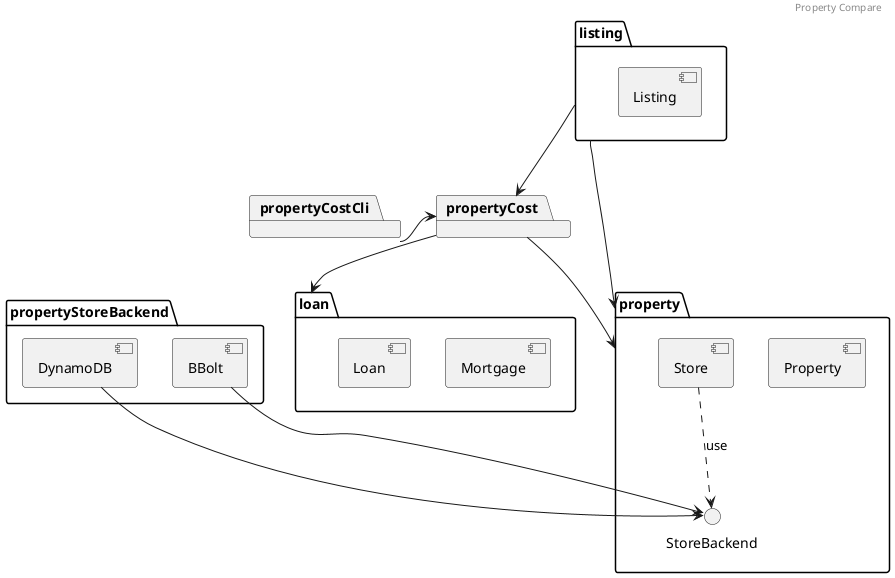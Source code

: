 @startuml
header
	Property Compare
end header

package property {
	[Property]
	() StoreBackend
	[Store] ..> StoreBackend: use
}

package propertyStoreBackend {
	[BBolt] --> StoreBackend
	[DynamoDB] --> StoreBackend
}

package loan {
	[Mortgage]
	[Loan]
}

package propertyCost {
}

propertyCost --> property
propertyCost --> loan

package listing {
	[Listing]
}

listing --> property
listing --> propertyCost

package propertyCostCli 
propertyCostCli -> propertyCost

@enduml
